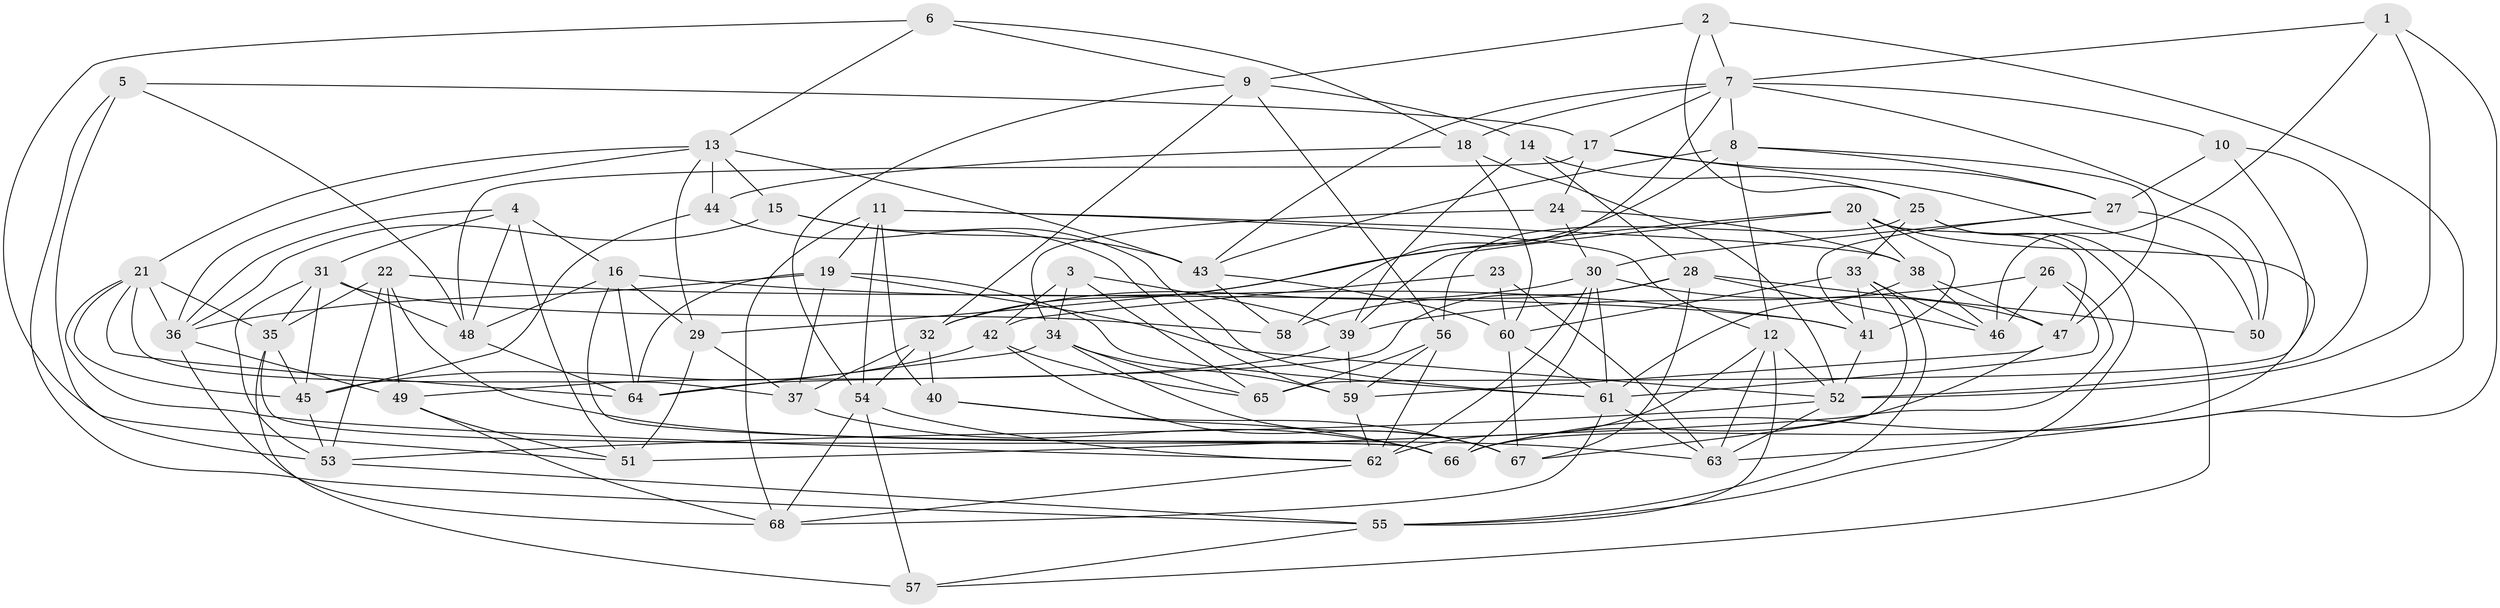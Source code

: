 // original degree distribution, {4: 1.0}
// Generated by graph-tools (version 1.1) at 2025/02/03/09/25 03:02:56]
// undirected, 68 vertices, 189 edges
graph export_dot {
graph [start="1"]
  node [color=gray90,style=filled];
  1;
  2;
  3;
  4;
  5;
  6;
  7;
  8;
  9;
  10;
  11;
  12;
  13;
  14;
  15;
  16;
  17;
  18;
  19;
  20;
  21;
  22;
  23;
  24;
  25;
  26;
  27;
  28;
  29;
  30;
  31;
  32;
  33;
  34;
  35;
  36;
  37;
  38;
  39;
  40;
  41;
  42;
  43;
  44;
  45;
  46;
  47;
  48;
  49;
  50;
  51;
  52;
  53;
  54;
  55;
  56;
  57;
  58;
  59;
  60;
  61;
  62;
  63;
  64;
  65;
  66;
  67;
  68;
  1 -- 7 [weight=1.0];
  1 -- 46 [weight=1.0];
  1 -- 52 [weight=1.0];
  1 -- 66 [weight=1.0];
  2 -- 7 [weight=1.0];
  2 -- 9 [weight=1.0];
  2 -- 25 [weight=1.0];
  2 -- 63 [weight=1.0];
  3 -- 34 [weight=1.0];
  3 -- 39 [weight=1.0];
  3 -- 42 [weight=1.0];
  3 -- 65 [weight=1.0];
  4 -- 16 [weight=1.0];
  4 -- 31 [weight=1.0];
  4 -- 36 [weight=2.0];
  4 -- 48 [weight=1.0];
  4 -- 51 [weight=1.0];
  5 -- 17 [weight=1.0];
  5 -- 48 [weight=1.0];
  5 -- 53 [weight=1.0];
  5 -- 55 [weight=1.0];
  6 -- 9 [weight=1.0];
  6 -- 13 [weight=1.0];
  6 -- 18 [weight=1.0];
  6 -- 51 [weight=1.0];
  7 -- 8 [weight=1.0];
  7 -- 10 [weight=1.0];
  7 -- 17 [weight=1.0];
  7 -- 18 [weight=2.0];
  7 -- 43 [weight=1.0];
  7 -- 50 [weight=1.0];
  7 -- 58 [weight=1.0];
  8 -- 12 [weight=1.0];
  8 -- 27 [weight=1.0];
  8 -- 32 [weight=1.0];
  8 -- 43 [weight=1.0];
  8 -- 47 [weight=1.0];
  9 -- 14 [weight=1.0];
  9 -- 32 [weight=1.0];
  9 -- 54 [weight=1.0];
  9 -- 56 [weight=1.0];
  10 -- 27 [weight=1.0];
  10 -- 52 [weight=1.0];
  10 -- 65 [weight=1.0];
  11 -- 12 [weight=1.0];
  11 -- 19 [weight=1.0];
  11 -- 38 [weight=1.0];
  11 -- 40 [weight=1.0];
  11 -- 54 [weight=1.0];
  11 -- 68 [weight=1.0];
  12 -- 52 [weight=1.0];
  12 -- 55 [weight=1.0];
  12 -- 62 [weight=1.0];
  12 -- 63 [weight=1.0];
  13 -- 15 [weight=1.0];
  13 -- 21 [weight=2.0];
  13 -- 29 [weight=1.0];
  13 -- 36 [weight=1.0];
  13 -- 43 [weight=1.0];
  13 -- 44 [weight=3.0];
  14 -- 25 [weight=1.0];
  14 -- 28 [weight=1.0];
  14 -- 39 [weight=1.0];
  15 -- 36 [weight=1.0];
  15 -- 43 [weight=1.0];
  15 -- 61 [weight=1.0];
  16 -- 29 [weight=1.0];
  16 -- 41 [weight=1.0];
  16 -- 48 [weight=1.0];
  16 -- 64 [weight=1.0];
  16 -- 66 [weight=1.0];
  17 -- 24 [weight=1.0];
  17 -- 27 [weight=1.0];
  17 -- 48 [weight=1.0];
  17 -- 50 [weight=1.0];
  18 -- 44 [weight=1.0];
  18 -- 52 [weight=1.0];
  18 -- 60 [weight=1.0];
  19 -- 36 [weight=1.0];
  19 -- 37 [weight=1.0];
  19 -- 52 [weight=1.0];
  19 -- 61 [weight=1.0];
  19 -- 64 [weight=1.0];
  20 -- 29 [weight=1.0];
  20 -- 38 [weight=1.0];
  20 -- 39 [weight=1.0];
  20 -- 41 [weight=1.0];
  20 -- 47 [weight=1.0];
  20 -- 66 [weight=1.0];
  21 -- 35 [weight=1.0];
  21 -- 36 [weight=1.0];
  21 -- 37 [weight=1.0];
  21 -- 45 [weight=1.0];
  21 -- 62 [weight=1.0];
  21 -- 64 [weight=1.0];
  22 -- 35 [weight=1.0];
  22 -- 41 [weight=1.0];
  22 -- 49 [weight=2.0];
  22 -- 53 [weight=1.0];
  22 -- 63 [weight=1.0];
  23 -- 42 [weight=2.0];
  23 -- 60 [weight=1.0];
  23 -- 63 [weight=1.0];
  24 -- 30 [weight=1.0];
  24 -- 34 [weight=1.0];
  24 -- 38 [weight=1.0];
  25 -- 33 [weight=1.0];
  25 -- 55 [weight=1.0];
  25 -- 56 [weight=1.0];
  25 -- 57 [weight=1.0];
  26 -- 39 [weight=1.0];
  26 -- 46 [weight=2.0];
  26 -- 51 [weight=2.0];
  26 -- 61 [weight=1.0];
  27 -- 30 [weight=1.0];
  27 -- 41 [weight=1.0];
  27 -- 50 [weight=1.0];
  28 -- 46 [weight=1.0];
  28 -- 50 [weight=1.0];
  28 -- 58 [weight=1.0];
  28 -- 64 [weight=1.0];
  28 -- 67 [weight=1.0];
  29 -- 37 [weight=2.0];
  29 -- 51 [weight=1.0];
  30 -- 32 [weight=1.0];
  30 -- 47 [weight=1.0];
  30 -- 61 [weight=1.0];
  30 -- 62 [weight=2.0];
  30 -- 66 [weight=1.0];
  31 -- 35 [weight=1.0];
  31 -- 45 [weight=1.0];
  31 -- 48 [weight=1.0];
  31 -- 53 [weight=1.0];
  31 -- 58 [weight=1.0];
  32 -- 37 [weight=1.0];
  32 -- 40 [weight=1.0];
  32 -- 54 [weight=1.0];
  33 -- 41 [weight=1.0];
  33 -- 46 [weight=1.0];
  33 -- 55 [weight=1.0];
  33 -- 60 [weight=1.0];
  33 -- 67 [weight=1.0];
  34 -- 59 [weight=1.0];
  34 -- 64 [weight=1.0];
  34 -- 65 [weight=1.0];
  34 -- 67 [weight=1.0];
  35 -- 45 [weight=1.0];
  35 -- 57 [weight=1.0];
  35 -- 66 [weight=1.0];
  36 -- 49 [weight=1.0];
  36 -- 68 [weight=1.0];
  37 -- 66 [weight=1.0];
  38 -- 46 [weight=1.0];
  38 -- 47 [weight=1.0];
  38 -- 61 [weight=1.0];
  39 -- 49 [weight=1.0];
  39 -- 59 [weight=1.0];
  40 -- 66 [weight=1.0];
  40 -- 67 [weight=1.0];
  41 -- 52 [weight=1.0];
  42 -- 45 [weight=1.0];
  42 -- 65 [weight=1.0];
  42 -- 67 [weight=1.0];
  43 -- 58 [weight=1.0];
  43 -- 60 [weight=1.0];
  44 -- 45 [weight=1.0];
  44 -- 59 [weight=1.0];
  45 -- 53 [weight=1.0];
  47 -- 59 [weight=1.0];
  47 -- 66 [weight=1.0];
  48 -- 64 [weight=1.0];
  49 -- 51 [weight=1.0];
  49 -- 68 [weight=1.0];
  52 -- 53 [weight=1.0];
  52 -- 63 [weight=1.0];
  53 -- 55 [weight=1.0];
  54 -- 57 [weight=1.0];
  54 -- 62 [weight=1.0];
  54 -- 68 [weight=1.0];
  55 -- 57 [weight=1.0];
  56 -- 59 [weight=1.0];
  56 -- 62 [weight=1.0];
  56 -- 65 [weight=2.0];
  59 -- 62 [weight=1.0];
  60 -- 61 [weight=1.0];
  60 -- 67 [weight=1.0];
  61 -- 63 [weight=1.0];
  61 -- 68 [weight=1.0];
  62 -- 68 [weight=1.0];
}
